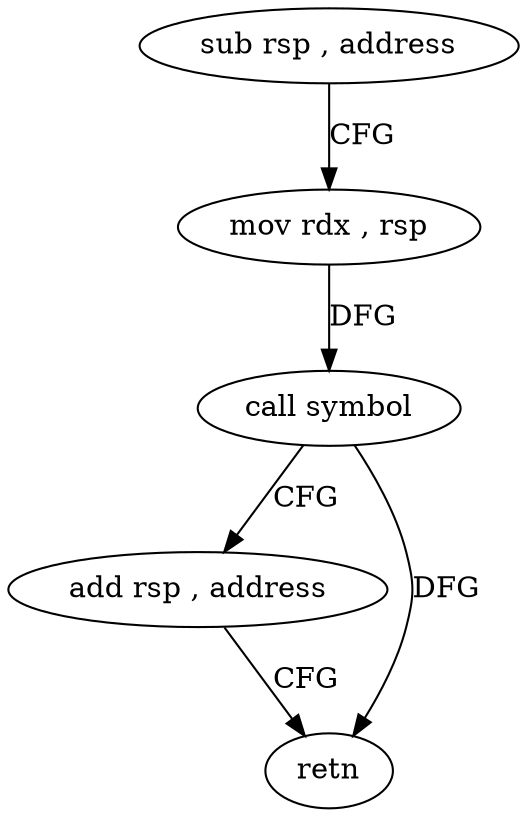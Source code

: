 digraph "func" {
"4210080" [label = "sub rsp , address" ]
"4210087" [label = "mov rdx , rsp" ]
"4210090" [label = "call symbol" ]
"4210095" [label = "add rsp , address" ]
"4210102" [label = "retn" ]
"4210080" -> "4210087" [ label = "CFG" ]
"4210087" -> "4210090" [ label = "DFG" ]
"4210090" -> "4210095" [ label = "CFG" ]
"4210090" -> "4210102" [ label = "DFG" ]
"4210095" -> "4210102" [ label = "CFG" ]
}
